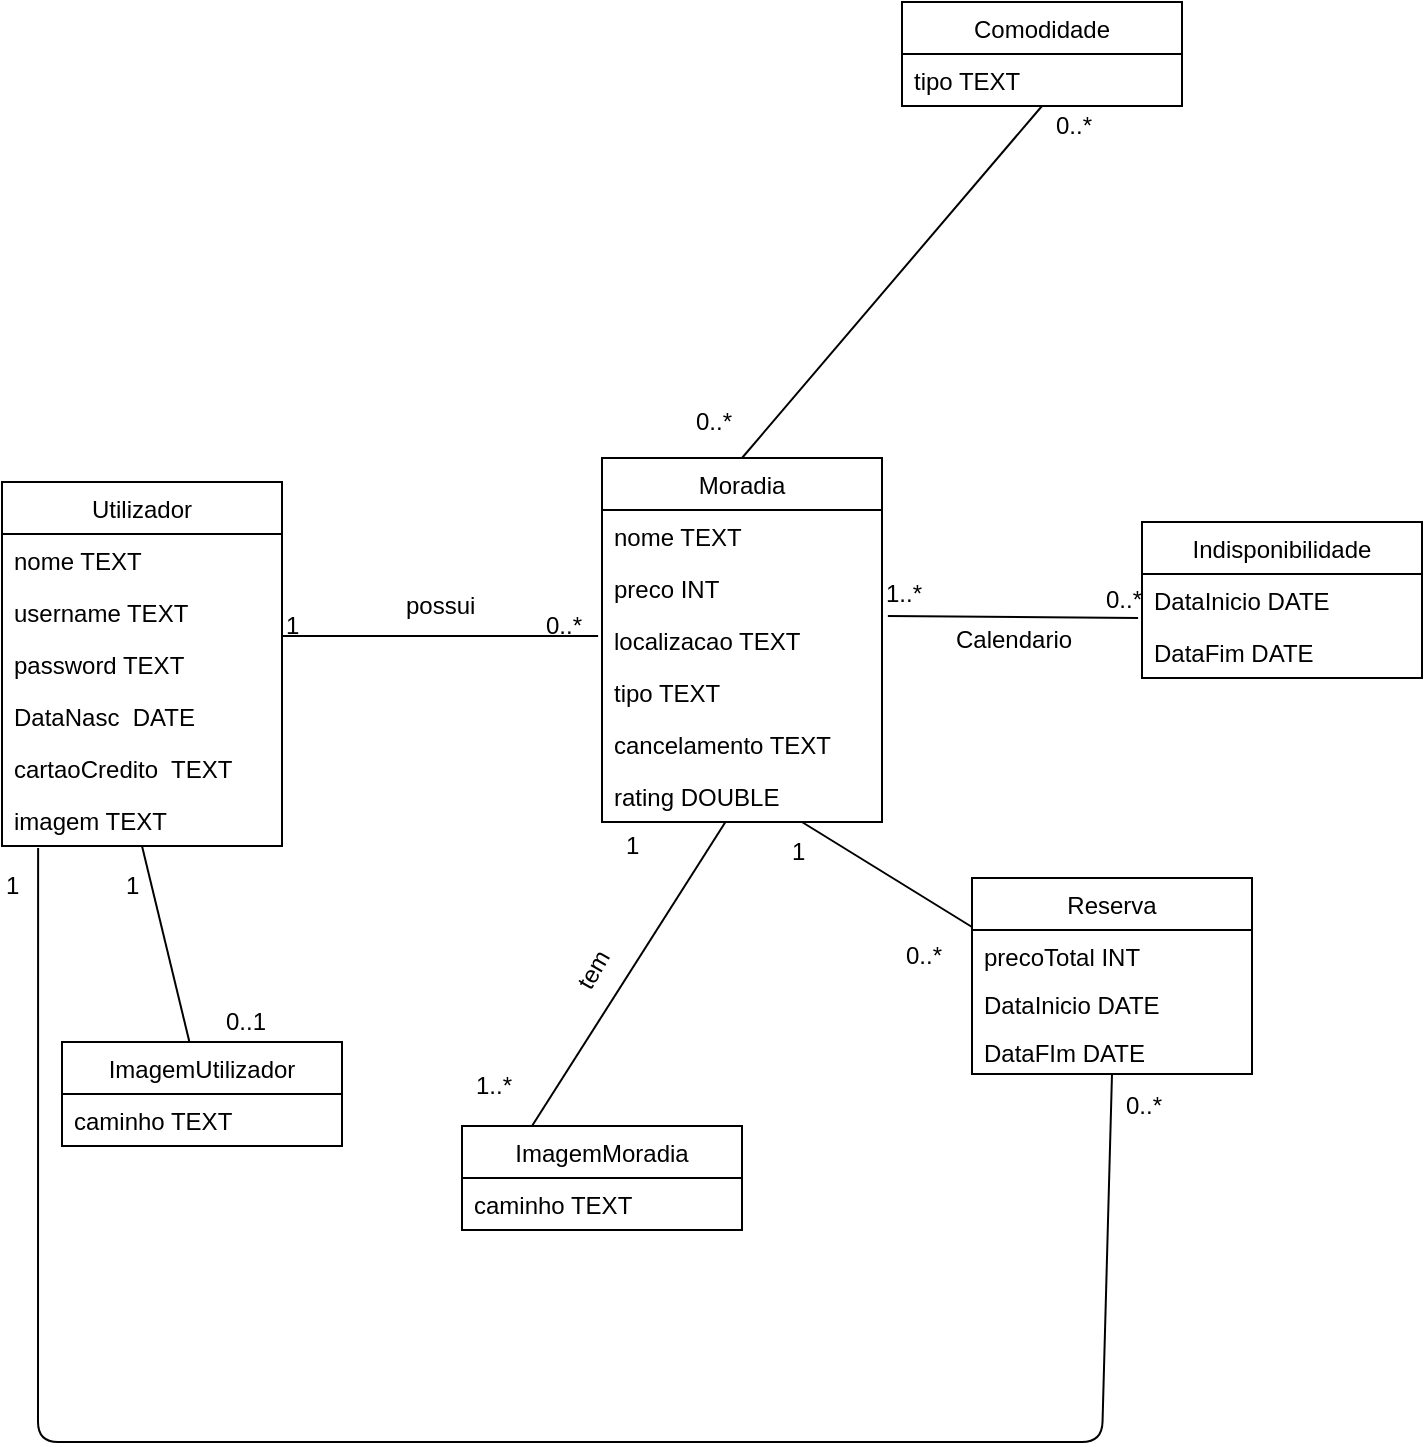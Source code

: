 <mxfile version="12.2.0" type="device" pages="1"><diagram id="d6UFqzoqxITEWtU28C3a" name="Page-1"><mxGraphModel dx="1108" dy="1660" grid="1" gridSize="10" guides="1" tooltips="1" connect="1" arrows="1" fold="1" page="1" pageScale="1" pageWidth="827" pageHeight="1169" math="0" shadow="0"><root><mxCell id="0"/><mxCell id="1" parent="0"/><mxCell id="nYB1g3XgfCi6TwNpxowB-1" value="Utilizador" style="swimlane;fontStyle=0;childLayout=stackLayout;horizontal=1;startSize=26;fillColor=none;horizontalStack=0;resizeParent=1;resizeParentMax=0;resizeLast=0;collapsible=1;marginBottom=0;" parent="1" vertex="1"><mxGeometry x="20" y="20" width="140" height="182" as="geometry"/></mxCell><mxCell id="nYB1g3XgfCi6TwNpxowB-2" value="nome TEXT" style="text;strokeColor=none;fillColor=none;align=left;verticalAlign=top;spacingLeft=4;spacingRight=4;overflow=hidden;rotatable=0;points=[[0,0.5],[1,0.5]];portConstraint=eastwest;" parent="nYB1g3XgfCi6TwNpxowB-1" vertex="1"><mxGeometry y="26" width="140" height="26" as="geometry"/></mxCell><mxCell id="nYB1g3XgfCi6TwNpxowB-3" value="username TEXT" style="text;strokeColor=none;fillColor=none;align=left;verticalAlign=top;spacingLeft=4;spacingRight=4;overflow=hidden;rotatable=0;points=[[0,0.5],[1,0.5]];portConstraint=eastwest;" parent="nYB1g3XgfCi6TwNpxowB-1" vertex="1"><mxGeometry y="52" width="140" height="26" as="geometry"/></mxCell><mxCell id="nYB1g3XgfCi6TwNpxowB-4" value="password TEXT" style="text;strokeColor=none;fillColor=none;align=left;verticalAlign=top;spacingLeft=4;spacingRight=4;overflow=hidden;rotatable=0;points=[[0,0.5],[1,0.5]];portConstraint=eastwest;" parent="nYB1g3XgfCi6TwNpxowB-1" vertex="1"><mxGeometry y="78" width="140" height="26" as="geometry"/></mxCell><mxCell id="nYB1g3XgfCi6TwNpxowB-5" value="DataNasc  DATE" style="text;strokeColor=none;fillColor=none;align=left;verticalAlign=top;spacingLeft=4;spacingRight=4;overflow=hidden;rotatable=0;points=[[0,0.5],[1,0.5]];portConstraint=eastwest;" parent="nYB1g3XgfCi6TwNpxowB-1" vertex="1"><mxGeometry y="104" width="140" height="26" as="geometry"/></mxCell><mxCell id="nYB1g3XgfCi6TwNpxowB-6" value="cartaoCredito  TEXT" style="text;strokeColor=none;fillColor=none;align=left;verticalAlign=top;spacingLeft=4;spacingRight=4;overflow=hidden;rotatable=0;points=[[0,0.5],[1,0.5]];portConstraint=eastwest;" parent="nYB1g3XgfCi6TwNpxowB-1" vertex="1"><mxGeometry y="130" width="140" height="26" as="geometry"/></mxCell><mxCell id="nYB1g3XgfCi6TwNpxowB-15" value="imagem TEXT" style="text;strokeColor=none;fillColor=none;align=left;verticalAlign=top;spacingLeft=4;spacingRight=4;overflow=hidden;rotatable=0;points=[[0,0.5],[1,0.5]];portConstraint=eastwest;" parent="nYB1g3XgfCi6TwNpxowB-1" vertex="1"><mxGeometry y="156" width="140" height="26" as="geometry"/></mxCell><mxCell id="nYB1g3XgfCi6TwNpxowB-8" value="Moradia" style="swimlane;fontStyle=0;childLayout=stackLayout;horizontal=1;startSize=26;fillColor=none;horizontalStack=0;resizeParent=1;resizeParentMax=0;resizeLast=0;collapsible=1;marginBottom=0;" parent="1" vertex="1"><mxGeometry x="320" y="8" width="140" height="182" as="geometry"/></mxCell><mxCell id="nYB1g3XgfCi6TwNpxowB-9" value="nome TEXT" style="text;strokeColor=none;fillColor=none;align=left;verticalAlign=top;spacingLeft=4;spacingRight=4;overflow=hidden;rotatable=0;points=[[0,0.5],[1,0.5]];portConstraint=eastwest;" parent="nYB1g3XgfCi6TwNpxowB-8" vertex="1"><mxGeometry y="26" width="140" height="26" as="geometry"/></mxCell><mxCell id="nYB1g3XgfCi6TwNpxowB-10" value="preco INT" style="text;strokeColor=none;fillColor=none;align=left;verticalAlign=top;spacingLeft=4;spacingRight=4;overflow=hidden;rotatable=0;points=[[0,0.5],[1,0.5]];portConstraint=eastwest;" parent="nYB1g3XgfCi6TwNpxowB-8" vertex="1"><mxGeometry y="52" width="140" height="26" as="geometry"/></mxCell><mxCell id="nYB1g3XgfCi6TwNpxowB-11" value="localizacao TEXT" style="text;strokeColor=none;fillColor=none;align=left;verticalAlign=top;spacingLeft=4;spacingRight=4;overflow=hidden;rotatable=0;points=[[0,0.5],[1,0.5]];portConstraint=eastwest;" parent="nYB1g3XgfCi6TwNpxowB-8" vertex="1"><mxGeometry y="78" width="140" height="26" as="geometry"/></mxCell><mxCell id="nYB1g3XgfCi6TwNpxowB-35" value="tipo TEXT" style="text;strokeColor=none;fillColor=none;align=left;verticalAlign=top;spacingLeft=4;spacingRight=4;overflow=hidden;rotatable=0;points=[[0,0.5],[1,0.5]];portConstraint=eastwest;" parent="nYB1g3XgfCi6TwNpxowB-8" vertex="1"><mxGeometry y="104" width="140" height="26" as="geometry"/></mxCell><mxCell id="nYB1g3XgfCi6TwNpxowB-56" value="cancelamento TEXT" style="text;strokeColor=none;fillColor=none;align=left;verticalAlign=top;spacingLeft=4;spacingRight=4;overflow=hidden;rotatable=0;points=[[0,0.5],[1,0.5]];portConstraint=eastwest;" parent="nYB1g3XgfCi6TwNpxowB-8" vertex="1"><mxGeometry y="130" width="140" height="26" as="geometry"/></mxCell><mxCell id="nYB1g3XgfCi6TwNpxowB-70" value="rating DOUBLE" style="text;strokeColor=none;fillColor=none;align=left;verticalAlign=top;spacingLeft=4;spacingRight=4;overflow=hidden;rotatable=0;points=[[0,0.5],[1,0.5]];portConstraint=eastwest;" parent="nYB1g3XgfCi6TwNpxowB-8" vertex="1"><mxGeometry y="156" width="140" height="26" as="geometry"/></mxCell><mxCell id="nYB1g3XgfCi6TwNpxowB-16" value="ImagemUtilizador" style="swimlane;fontStyle=0;childLayout=stackLayout;horizontal=1;startSize=26;fillColor=none;horizontalStack=0;resizeParent=1;resizeParentMax=0;resizeLast=0;collapsible=1;marginBottom=0;" parent="1" vertex="1"><mxGeometry x="50" y="300" width="140" height="52" as="geometry"/></mxCell><mxCell id="nYB1g3XgfCi6TwNpxowB-17" value="caminho TEXT" style="text;strokeColor=none;fillColor=none;align=left;verticalAlign=top;spacingLeft=4;spacingRight=4;overflow=hidden;rotatable=0;points=[[0,0.5],[1,0.5]];portConstraint=eastwest;" parent="nYB1g3XgfCi6TwNpxowB-16" vertex="1"><mxGeometry y="26" width="140" height="26" as="geometry"/></mxCell><mxCell id="nYB1g3XgfCi6TwNpxowB-21" value="1..*" style="text;html=1;resizable=0;points=[];autosize=1;align=left;verticalAlign=top;spacingTop=-4;" parent="1" vertex="1"><mxGeometry x="255" y="312" width="30" height="20" as="geometry"/></mxCell><mxCell id="nYB1g3XgfCi6TwNpxowB-22" value="1" style="text;html=1;resizable=0;points=[];autosize=1;align=left;verticalAlign=top;spacingTop=-4;" parent="1" vertex="1"><mxGeometry x="330" y="192" width="20" height="20" as="geometry"/></mxCell><mxCell id="nYB1g3XgfCi6TwNpxowB-23" value="" style="endArrow=none;html=1;exitX=1;exitY=-0.038;exitDx=0;exitDy=0;exitPerimeter=0;entryX=0.935;entryY=0.751;entryDx=0;entryDy=0;entryPerimeter=0;" parent="1" source="nYB1g3XgfCi6TwNpxowB-4" target="nYB1g3XgfCi6TwNpxowB-25" edge="1"><mxGeometry width="50" height="50" relative="1" as="geometry"><mxPoint x="205" y="117" as="sourcePoint"/><mxPoint x="255" y="67" as="targetPoint"/></mxGeometry></mxCell><mxCell id="nYB1g3XgfCi6TwNpxowB-24" value="possui" style="text;html=1;resizable=0;points=[];autosize=1;align=left;verticalAlign=top;spacingTop=-4;" parent="1" vertex="1"><mxGeometry x="220" y="72" width="50" height="20" as="geometry"/></mxCell><mxCell id="nYB1g3XgfCi6TwNpxowB-25" value="0..*" style="text;html=1;resizable=0;points=[];autosize=1;align=left;verticalAlign=top;spacingTop=-4;" parent="1" vertex="1"><mxGeometry x="290" y="82" width="30" height="20" as="geometry"/></mxCell><mxCell id="nYB1g3XgfCi6TwNpxowB-26" value="1" style="text;html=1;resizable=0;points=[];autosize=1;align=left;verticalAlign=top;spacingTop=-4;" parent="1" vertex="1"><mxGeometry x="160" y="82" width="20" height="20" as="geometry"/></mxCell><mxCell id="nYB1g3XgfCi6TwNpxowB-28" value="tem" style="text;html=1;resizable=0;points=[];autosize=1;align=left;verticalAlign=top;spacingTop=-4;rotation=-60;" parent="1" vertex="1"><mxGeometry x="300" y="247" width="40" height="20" as="geometry"/></mxCell><mxCell id="nYB1g3XgfCi6TwNpxowB-29" value="" style="endArrow=none;html=1;" parent="1" source="nYB1g3XgfCi6TwNpxowB-16" edge="1"><mxGeometry width="50" height="50" relative="1" as="geometry"><mxPoint x="170" y="277" as="sourcePoint"/><mxPoint x="90" y="202" as="targetPoint"/></mxGeometry></mxCell><mxCell id="nYB1g3XgfCi6TwNpxowB-30" value="1" style="text;html=1;resizable=0;points=[];autosize=1;align=left;verticalAlign=top;spacingTop=-4;" parent="1" vertex="1"><mxGeometry x="80" y="212" width="20" height="20" as="geometry"/></mxCell><mxCell id="nYB1g3XgfCi6TwNpxowB-31" value="0..1" style="text;html=1;resizable=0;points=[];autosize=1;align=left;verticalAlign=top;spacingTop=-4;" parent="1" vertex="1"><mxGeometry x="130" y="280" width="40" height="20" as="geometry"/></mxCell><mxCell id="nYB1g3XgfCi6TwNpxowB-37" value="Indisponibilidade" style="swimlane;fontStyle=0;childLayout=stackLayout;horizontal=1;startSize=26;fillColor=none;horizontalStack=0;resizeParent=1;resizeParentMax=0;resizeLast=0;collapsible=1;marginBottom=0;" parent="1" vertex="1"><mxGeometry x="590" y="40" width="140" height="78" as="geometry"/></mxCell><mxCell id="nYB1g3XgfCi6TwNpxowB-38" value="DataInicio DATE" style="text;strokeColor=none;fillColor=none;align=left;verticalAlign=top;spacingLeft=4;spacingRight=4;overflow=hidden;rotatable=0;points=[[0,0.5],[1,0.5]];portConstraint=eastwest;" parent="nYB1g3XgfCi6TwNpxowB-37" vertex="1"><mxGeometry y="26" width="140" height="26" as="geometry"/></mxCell><mxCell id="nYB1g3XgfCi6TwNpxowB-39" value="DataFim DATE" style="text;strokeColor=none;fillColor=none;align=left;verticalAlign=top;spacingLeft=4;spacingRight=4;overflow=hidden;rotatable=0;points=[[0,0.5],[1,0.5]];portConstraint=eastwest;" parent="nYB1g3XgfCi6TwNpxowB-37" vertex="1"><mxGeometry y="52" width="140" height="26" as="geometry"/></mxCell><mxCell id="nYB1g3XgfCi6TwNpxowB-41" value="" style="endArrow=none;html=1;entryX=0;entryY=0.25;entryDx=0;entryDy=0;exitX=0.714;exitY=1;exitDx=0;exitDy=0;exitPerimeter=0;" parent="1" source="nYB1g3XgfCi6TwNpxowB-70" target="nYB1g3XgfCi6TwNpxowB-46" edge="1"><mxGeometry width="50" height="50" relative="1" as="geometry"><mxPoint x="410" y="170" as="sourcePoint"/><mxPoint x="510" y="52" as="targetPoint"/></mxGeometry></mxCell><mxCell id="nYB1g3XgfCi6TwNpxowB-42" value="0..*" style="text;html=1;resizable=0;points=[];autosize=1;align=left;verticalAlign=top;spacingTop=-4;" parent="1" vertex="1"><mxGeometry x="570" y="69" width="30" height="20" as="geometry"/></mxCell><mxCell id="nYB1g3XgfCi6TwNpxowB-43" value="1..*" style="text;html=1;resizable=0;points=[];autosize=1;align=left;verticalAlign=top;spacingTop=-4;" parent="1" vertex="1"><mxGeometry x="460" y="66" width="30" height="20" as="geometry"/></mxCell><mxCell id="nYB1g3XgfCi6TwNpxowB-45" value="Calendario" style="text;html=1;resizable=0;points=[];autosize=1;align=left;verticalAlign=top;spacingTop=-4;rotation=0;" parent="1" vertex="1"><mxGeometry x="495" y="89" width="80" height="20" as="geometry"/></mxCell><mxCell id="nYB1g3XgfCi6TwNpxowB-46" value="Reserva" style="swimlane;fontStyle=0;childLayout=stackLayout;horizontal=1;startSize=26;fillColor=none;horizontalStack=0;resizeParent=1;resizeParentMax=0;resizeLast=0;collapsible=1;marginBottom=0;" parent="1" vertex="1"><mxGeometry x="505" y="218" width="140" height="98" as="geometry"/></mxCell><mxCell id="nYB1g3XgfCi6TwNpxowB-54" value="precoTotal INT" style="text;strokeColor=none;fillColor=none;align=left;verticalAlign=top;spacingLeft=4;spacingRight=4;overflow=hidden;rotatable=0;points=[[0,0.5],[1,0.5]];portConstraint=eastwest;" parent="nYB1g3XgfCi6TwNpxowB-46" vertex="1"><mxGeometry y="26" width="140" height="24" as="geometry"/></mxCell><mxCell id="nYB1g3XgfCi6TwNpxowB-65" value="DataInicio DATE" style="text;strokeColor=none;fillColor=none;align=left;verticalAlign=top;spacingLeft=4;spacingRight=4;overflow=hidden;rotatable=0;points=[[0,0.5],[1,0.5]];portConstraint=eastwest;" parent="nYB1g3XgfCi6TwNpxowB-46" vertex="1"><mxGeometry y="50" width="140" height="24" as="geometry"/></mxCell><mxCell id="nYB1g3XgfCi6TwNpxowB-66" value="DataFIm DATE" style="text;strokeColor=none;fillColor=none;align=left;verticalAlign=top;spacingLeft=4;spacingRight=4;overflow=hidden;rotatable=0;points=[[0,0.5],[1,0.5]];portConstraint=eastwest;" parent="nYB1g3XgfCi6TwNpxowB-46" vertex="1"><mxGeometry y="74" width="140" height="24" as="geometry"/></mxCell><mxCell id="nYB1g3XgfCi6TwNpxowB-50" value="" style="endArrow=none;html=1;exitX=-0.014;exitY=0.846;exitDx=0;exitDy=0;exitPerimeter=0;entryX=1.021;entryY=0.038;entryDx=0;entryDy=0;entryPerimeter=0;" parent="1" source="nYB1g3XgfCi6TwNpxowB-38" target="nYB1g3XgfCi6TwNpxowB-11" edge="1"><mxGeometry width="50" height="50" relative="1" as="geometry"><mxPoint x="420" y="180" as="sourcePoint"/><mxPoint x="590" y="219" as="targetPoint"/></mxGeometry></mxCell><mxCell id="nYB1g3XgfCi6TwNpxowB-55" value="" style="endArrow=none;html=1;entryX=0.129;entryY=1.038;entryDx=0;entryDy=0;entryPerimeter=0;exitX=0.5;exitY=1;exitDx=0;exitDy=0;" parent="1" source="nYB1g3XgfCi6TwNpxowB-46" target="nYB1g3XgfCi6TwNpxowB-15" edge="1"><mxGeometry width="50" height="50" relative="1" as="geometry"><mxPoint x="600" y="500" as="sourcePoint"/><mxPoint x="70" y="410" as="targetPoint"/><Array as="points"><mxPoint x="570" y="500"/><mxPoint x="38" y="500"/></Array></mxGeometry></mxCell><mxCell id="nYB1g3XgfCi6TwNpxowB-58" value="Comodidade" style="swimlane;fontStyle=0;childLayout=stackLayout;horizontal=1;startSize=26;fillColor=none;horizontalStack=0;resizeParent=1;resizeParentMax=0;resizeLast=0;collapsible=1;marginBottom=0;" parent="1" vertex="1"><mxGeometry x="470" y="-220" width="140" height="52" as="geometry"/></mxCell><mxCell id="nYB1g3XgfCi6TwNpxowB-59" value="tipo TEXT" style="text;strokeColor=none;fillColor=none;align=left;verticalAlign=top;spacingLeft=4;spacingRight=4;overflow=hidden;rotatable=0;points=[[0,0.5],[1,0.5]];portConstraint=eastwest;" parent="nYB1g3XgfCi6TwNpxowB-58" vertex="1"><mxGeometry y="26" width="140" height="26" as="geometry"/></mxCell><mxCell id="nYB1g3XgfCi6TwNpxowB-62" value="" style="endArrow=none;html=1;entryX=0.5;entryY=1;entryDx=0;entryDy=0;exitX=0.5;exitY=0;exitDx=0;exitDy=0;" parent="1" source="nYB1g3XgfCi6TwNpxowB-8" target="nYB1g3XgfCi6TwNpxowB-58" edge="1"><mxGeometry width="50" height="50" relative="1" as="geometry"><mxPoint x="470" y="-50" as="sourcePoint"/><mxPoint x="520" y="-100" as="targetPoint"/></mxGeometry></mxCell><mxCell id="nYB1g3XgfCi6TwNpxowB-63" value="0..*" style="text;html=1;resizable=0;points=[];autosize=1;align=left;verticalAlign=top;spacingTop=-4;" parent="1" vertex="1"><mxGeometry x="545" y="-168" width="30" height="20" as="geometry"/></mxCell><mxCell id="nYB1g3XgfCi6TwNpxowB-68" value="0..*" style="text;html=1;resizable=0;points=[];autosize=1;align=left;verticalAlign=top;spacingTop=-4;" parent="1" vertex="1"><mxGeometry x="365" y="-20" width="30" height="20" as="geometry"/></mxCell><mxCell id="nYB1g3XgfCi6TwNpxowB-72" value="0..*" style="text;html=1;resizable=0;points=[];autosize=1;align=left;verticalAlign=top;spacingTop=-4;" parent="1" vertex="1"><mxGeometry x="470" y="247" width="30" height="20" as="geometry"/></mxCell><mxCell id="nYB1g3XgfCi6TwNpxowB-73" value="&lt;div&gt;1&lt;/div&gt;&lt;div&gt;&lt;br&gt;&lt;/div&gt;" style="text;html=1;resizable=0;points=[];autosize=1;align=left;verticalAlign=top;spacingTop=-4;" parent="1" vertex="1"><mxGeometry x="413" y="195" width="20" height="30" as="geometry"/></mxCell><mxCell id="nYB1g3XgfCi6TwNpxowB-74" value="0..*" style="text;html=1;resizable=0;points=[];autosize=1;align=left;verticalAlign=top;spacingTop=-4;" parent="1" vertex="1"><mxGeometry x="580" y="322" width="30" height="20" as="geometry"/></mxCell><mxCell id="nYB1g3XgfCi6TwNpxowB-75" value="1" style="text;html=1;resizable=0;points=[];autosize=1;align=left;verticalAlign=top;spacingTop=-4;" parent="1" vertex="1"><mxGeometry x="20" y="212" width="20" height="20" as="geometry"/></mxCell><mxCell id="iRguxAlO3OUURB-M6roX-2" value="ImagemMoradia" style="swimlane;fontStyle=0;childLayout=stackLayout;horizontal=1;startSize=26;fillColor=none;horizontalStack=0;resizeParent=1;resizeParentMax=0;resizeLast=0;collapsible=1;marginBottom=0;" vertex="1" parent="1"><mxGeometry x="250" y="342" width="140" height="52" as="geometry"/></mxCell><mxCell id="iRguxAlO3OUURB-M6roX-3" value="caminho TEXT" style="text;strokeColor=none;fillColor=none;align=left;verticalAlign=top;spacingLeft=4;spacingRight=4;overflow=hidden;rotatable=0;points=[[0,0.5],[1,0.5]];portConstraint=eastwest;" vertex="1" parent="iRguxAlO3OUURB-M6roX-2"><mxGeometry y="26" width="140" height="26" as="geometry"/></mxCell><mxCell id="iRguxAlO3OUURB-M6roX-6" value="" style="endArrow=none;html=1;exitX=0.25;exitY=0;exitDx=0;exitDy=0;" edge="1" parent="1" source="iRguxAlO3OUURB-M6roX-2" target="nYB1g3XgfCi6TwNpxowB-70"><mxGeometry width="50" height="50" relative="1" as="geometry"><mxPoint x="315" y="247" as="sourcePoint"/><mxPoint x="365" y="197" as="targetPoint"/></mxGeometry></mxCell></root></mxGraphModel></diagram></mxfile>